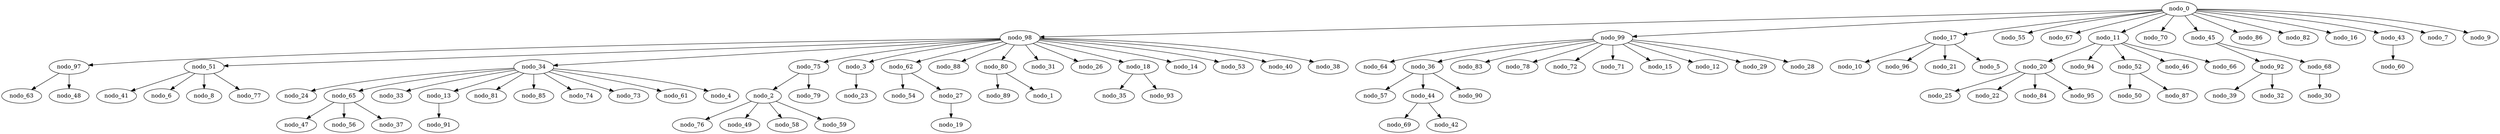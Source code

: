 digraph gen_geografico_100_bfs {
  nodo_98 -> nodo_97;
  nodo_51 -> nodo_41;
  nodo_99 -> nodo_64;
  nodo_34 -> nodo_24;
  nodo_75 -> nodo_2;
  nodo_98 -> nodo_3;
  nodo_65 -> nodo_47;
  nodo_62 -> nodo_54;
  nodo_17 -> nodo_10;
  nodo_2 -> nodo_76;
  nodo_36 -> nodo_57;
  nodo_44 -> nodo_69;
  nodo_0 -> nodo_55;
  nodo_34 -> nodo_33;
  nodo_17 -> nodo_96;
  nodo_98 -> nodo_88;
  nodo_98 -> nodo_80;
  nodo_0 -> nodo_67;
  nodo_34 -> nodo_13;
  nodo_20 -> nodo_25;
  nodo_65 -> nodo_56;
  nodo_17 -> nodo_21;
  nodo_36 -> nodo_44;
  nodo_20 -> nodo_22;
  nodo_98 -> nodo_31;
  nodo_97 -> nodo_63;
  nodo_99 -> nodo_83;
  nodo_20 -> nodo_84;
  nodo_17 -> nodo_5;
  nodo_51 -> nodo_6;
  nodo_51 -> nodo_8;
  nodo_11 -> nodo_94;
  nodo_98 -> nodo_26;
  nodo_99 -> nodo_78;
  nodo_0 -> nodo_70;
  nodo_45 -> nodo_92;
  nodo_51 -> nodo_77;
  nodo_99 -> nodo_72;
  nodo_99 -> nodo_71;
  nodo_44 -> nodo_42;
  nodo_20 -> nodo_95;
  nodo_34 -> nodo_81;
  nodo_11 -> nodo_20;
  nodo_92 -> nodo_39;
  nodo_97 -> nodo_48;
  nodo_98 -> nodo_18;
  nodo_0 -> nodo_86;
  nodo_34 -> nodo_85;
  nodo_98 -> nodo_14;
  nodo_0 -> nodo_82;
  nodo_52 -> nodo_50;
  nodo_92 -> nodo_32;
  nodo_98 -> nodo_53;
  nodo_0 -> nodo_17;
  nodo_98 -> nodo_51;
  nodo_0 -> nodo_16;
  nodo_80 -> nodo_89;
  nodo_43 -> nodo_60;
  nodo_0 -> nodo_99;
  nodo_0 -> nodo_11;
  nodo_0 -> nodo_98;
  nodo_36 -> nodo_90;
  nodo_34 -> nodo_74;
  nodo_99 -> nodo_15;
  nodo_34 -> nodo_73;
  nodo_99 -> nodo_12;
  nodo_13 -> nodo_91;
  nodo_98 -> nodo_40;
  nodo_2 -> nodo_49;
  nodo_80 -> nodo_1;
  nodo_45 -> nodo_68;
  nodo_18 -> nodo_35;
  nodo_62 -> nodo_27;
  nodo_27 -> nodo_19;
  nodo_34 -> nodo_65;
  nodo_98 -> nodo_38;
  nodo_34 -> nodo_61;
  nodo_98 -> nodo_34;
  nodo_98 -> nodo_75;
  nodo_34 -> nodo_4;
  nodo_75 -> nodo_79;
  nodo_2 -> nodo_58;
  nodo_2 -> nodo_59;
  nodo_11 -> nodo_46;
  nodo_3 -> nodo_23;
  nodo_11 -> nodo_52;
  nodo_99 -> nodo_36;
  nodo_98 -> nodo_62;
  nodo_52 -> nodo_87;
  nodo_0 -> nodo_45;
  nodo_0 -> nodo_7;
  nodo_68 -> nodo_30;
  nodo_0 -> nodo_9;
  nodo_11 -> nodo_66;
  nodo_65 -> nodo_37;
  nodo_99 -> nodo_29;
  nodo_0 -> nodo_43;
  nodo_99 -> nodo_28;
  nodo_18 -> nodo_93;
}